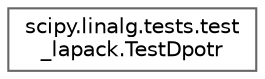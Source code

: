digraph "Graphical Class Hierarchy"
{
 // LATEX_PDF_SIZE
  bgcolor="transparent";
  edge [fontname=Helvetica,fontsize=10,labelfontname=Helvetica,labelfontsize=10];
  node [fontname=Helvetica,fontsize=10,shape=box,height=0.2,width=0.4];
  rankdir="LR";
  Node0 [id="Node000000",label="scipy.linalg.tests.test\l_lapack.TestDpotr",height=0.2,width=0.4,color="grey40", fillcolor="white", style="filled",URL="$d5/d95/classscipy_1_1linalg_1_1tests_1_1test__lapack_1_1TestDpotr.html",tooltip=" "];
}
